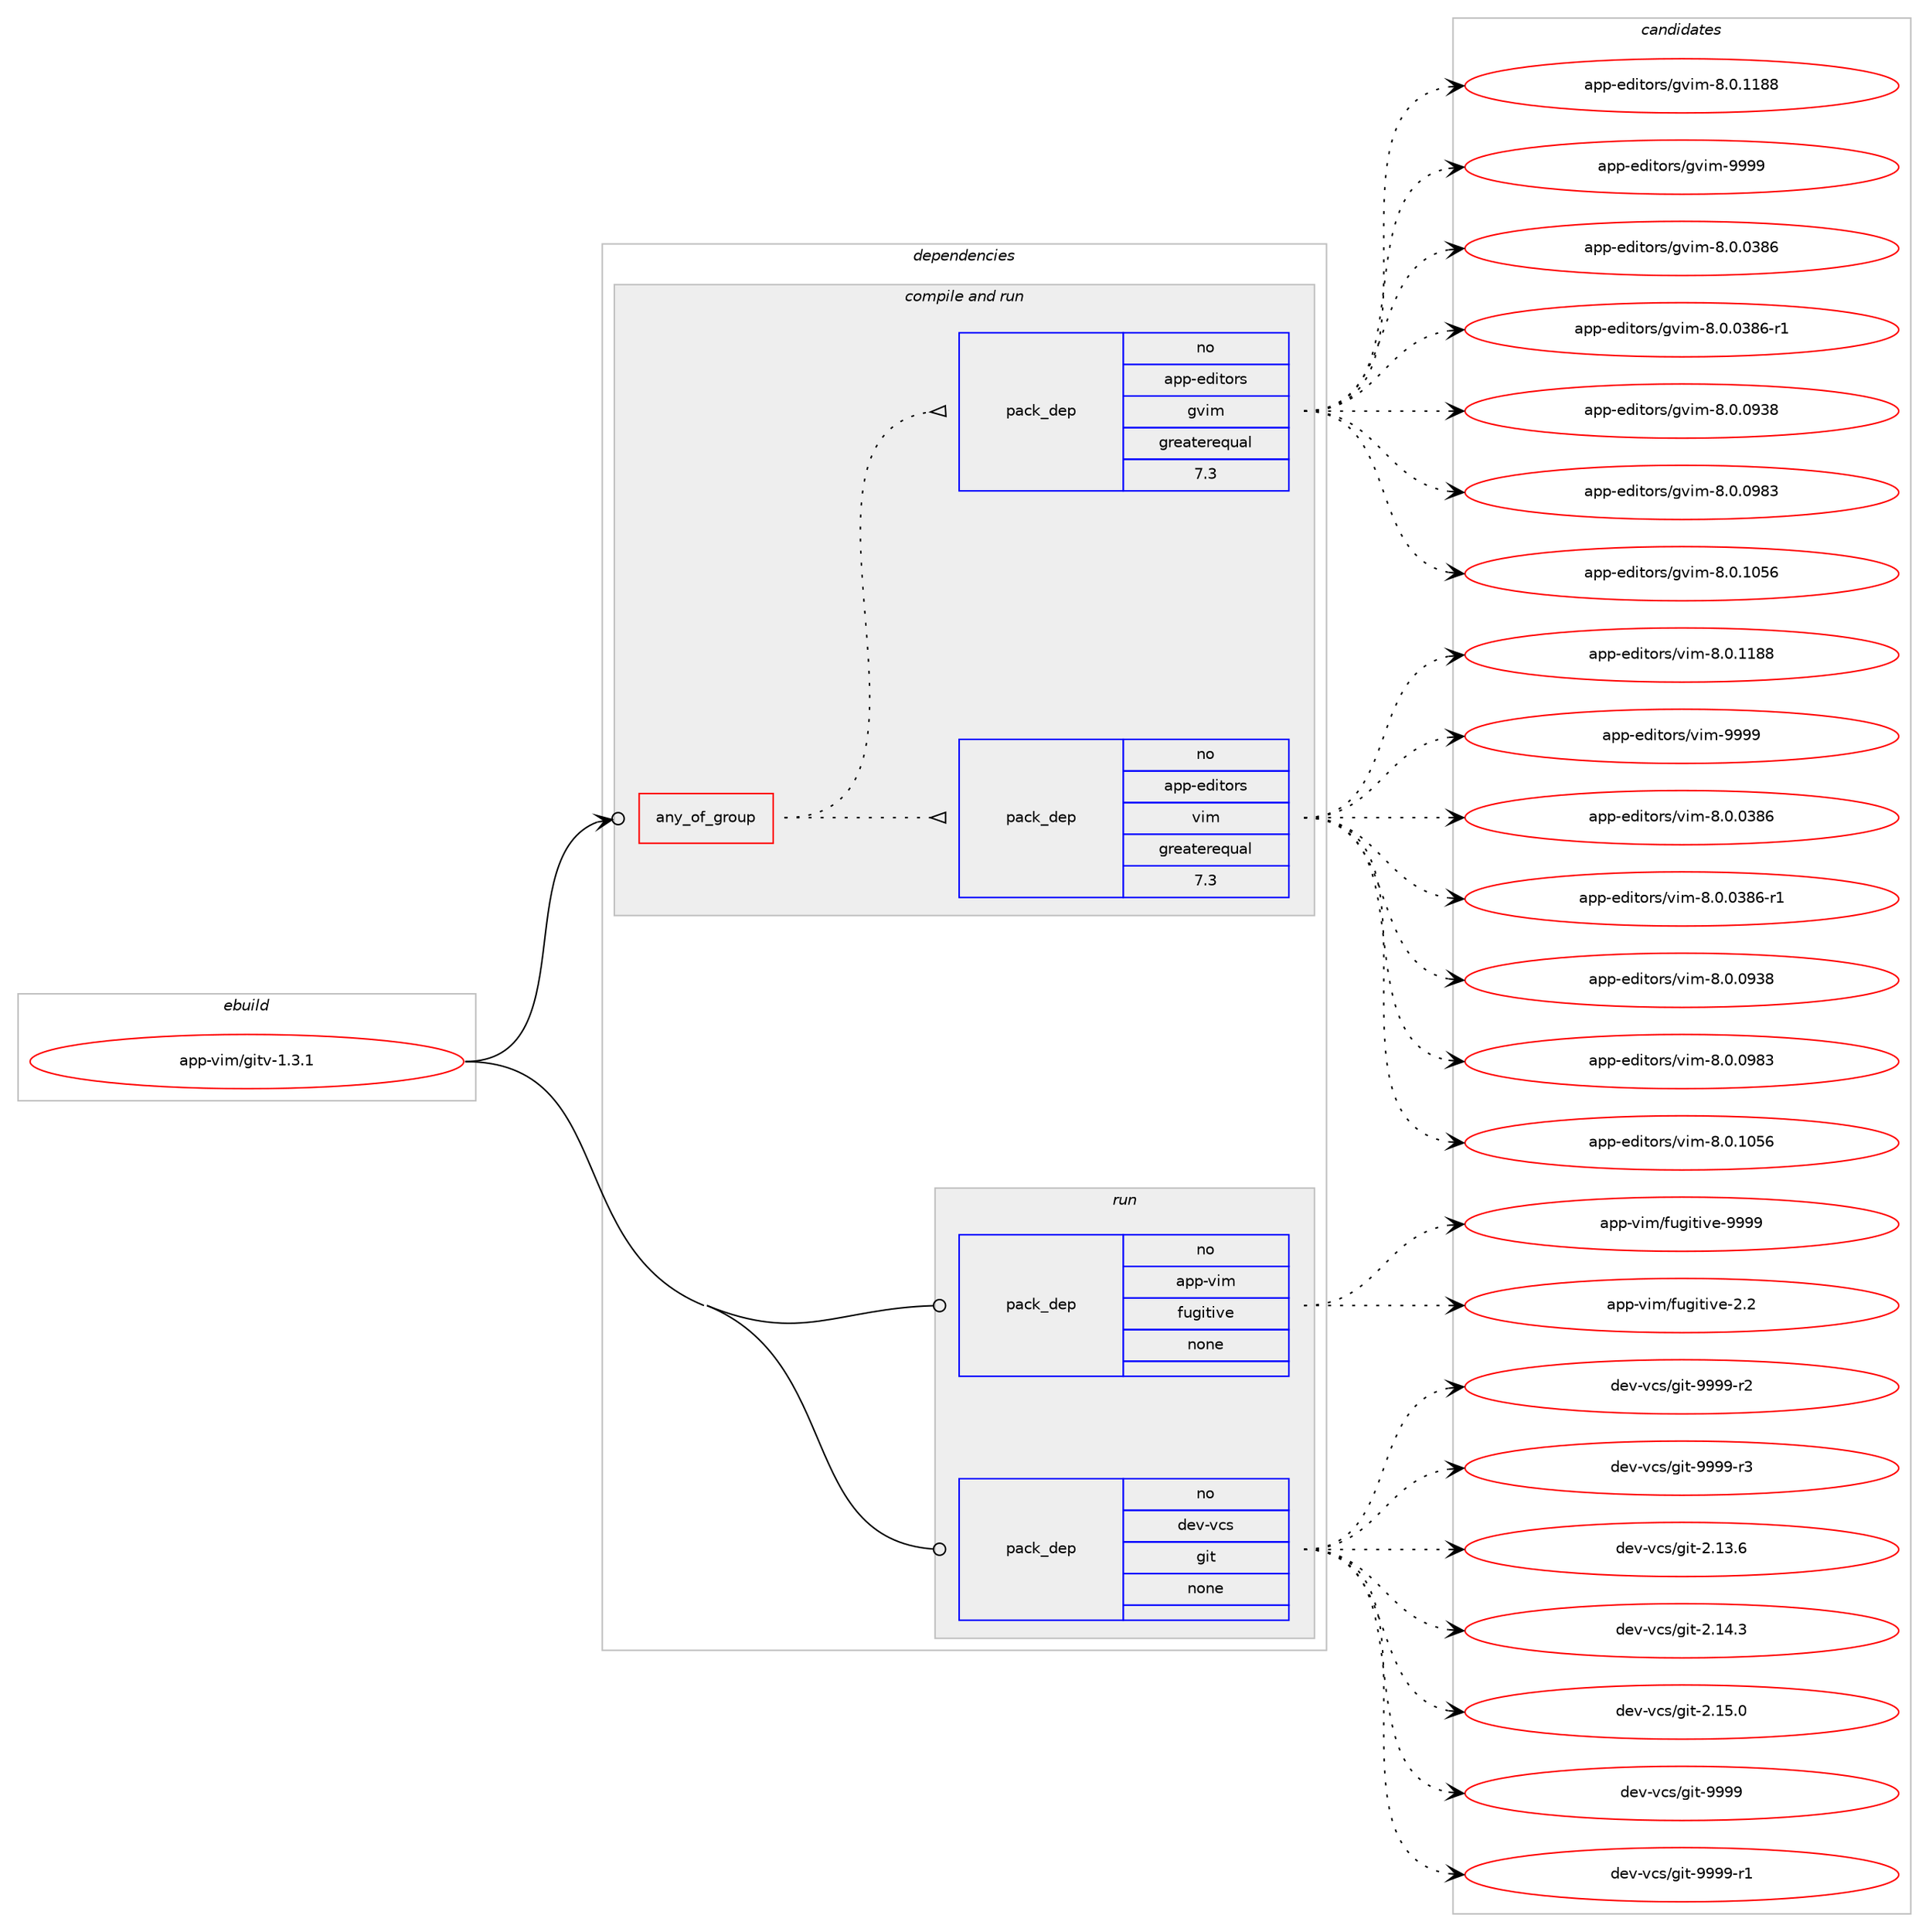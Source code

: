 digraph prolog {

# *************
# Graph options
# *************

newrank=true;
concentrate=true;
compound=true;
graph [rankdir=LR,fontname=Helvetica,fontsize=10,ranksep=1.5];#, ranksep=2.5, nodesep=0.2];
edge  [arrowhead=vee];
node  [fontname=Helvetica,fontsize=10];

# **********
# The ebuild
# **********

subgraph cluster_leftcol {
color=gray;
rank=same;
label=<<i>ebuild</i>>;
id [label="app-vim/gitv-1.3.1", color=red, width=4, href="../app-vim/gitv-1.3.1.svg"];
}

# ****************
# The dependencies
# ****************

subgraph cluster_midcol {
color=gray;
label=<<i>dependencies</i>>;
subgraph cluster_compile {
fillcolor="#eeeeee";
style=filled;
label=<<i>compile</i>>;
}
subgraph cluster_compileandrun {
fillcolor="#eeeeee";
style=filled;
label=<<i>compile and run</i>>;
subgraph any1230 {
dependency63044 [label=<<TABLE BORDER="0" CELLBORDER="1" CELLSPACING="0" CELLPADDING="4"><TR><TD CELLPADDING="10">any_of_group</TD></TR></TABLE>>, shape=none, color=red];subgraph pack46101 {
dependency63045 [label=<<TABLE BORDER="0" CELLBORDER="1" CELLSPACING="0" CELLPADDING="4" WIDTH="220"><TR><TD ROWSPAN="6" CELLPADDING="30">pack_dep</TD></TR><TR><TD WIDTH="110">no</TD></TR><TR><TD>app-editors</TD></TR><TR><TD>vim</TD></TR><TR><TD>greaterequal</TD></TR><TR><TD>7.3</TD></TR></TABLE>>, shape=none, color=blue];
}
dependency63044:e -> dependency63045:w [weight=20,style="dotted",arrowhead="oinv"];
subgraph pack46102 {
dependency63046 [label=<<TABLE BORDER="0" CELLBORDER="1" CELLSPACING="0" CELLPADDING="4" WIDTH="220"><TR><TD ROWSPAN="6" CELLPADDING="30">pack_dep</TD></TR><TR><TD WIDTH="110">no</TD></TR><TR><TD>app-editors</TD></TR><TR><TD>gvim</TD></TR><TR><TD>greaterequal</TD></TR><TR><TD>7.3</TD></TR></TABLE>>, shape=none, color=blue];
}
dependency63044:e -> dependency63046:w [weight=20,style="dotted",arrowhead="oinv"];
}
id:e -> dependency63044:w [weight=20,style="solid",arrowhead="odotvee"];
}
subgraph cluster_run {
fillcolor="#eeeeee";
style=filled;
label=<<i>run</i>>;
subgraph pack46103 {
dependency63047 [label=<<TABLE BORDER="0" CELLBORDER="1" CELLSPACING="0" CELLPADDING="4" WIDTH="220"><TR><TD ROWSPAN="6" CELLPADDING="30">pack_dep</TD></TR><TR><TD WIDTH="110">no</TD></TR><TR><TD>app-vim</TD></TR><TR><TD>fugitive</TD></TR><TR><TD>none</TD></TR><TR><TD></TD></TR></TABLE>>, shape=none, color=blue];
}
id:e -> dependency63047:w [weight=20,style="solid",arrowhead="odot"];
subgraph pack46104 {
dependency63048 [label=<<TABLE BORDER="0" CELLBORDER="1" CELLSPACING="0" CELLPADDING="4" WIDTH="220"><TR><TD ROWSPAN="6" CELLPADDING="30">pack_dep</TD></TR><TR><TD WIDTH="110">no</TD></TR><TR><TD>dev-vcs</TD></TR><TR><TD>git</TD></TR><TR><TD>none</TD></TR><TR><TD></TD></TR></TABLE>>, shape=none, color=blue];
}
id:e -> dependency63048:w [weight=20,style="solid",arrowhead="odot"];
}
}

# **************
# The candidates
# **************

subgraph cluster_choices {
rank=same;
color=gray;
label=<<i>candidates</i>>;

subgraph choice46101 {
color=black;
nodesep=1;
choice971121124510110010511611111411547118105109455646484648515654 [label="app-editors/vim-8.0.0386", color=red, width=4,href="../app-editors/vim-8.0.0386.svg"];
choice9711211245101100105116111114115471181051094556464846485156544511449 [label="app-editors/vim-8.0.0386-r1", color=red, width=4,href="../app-editors/vim-8.0.0386-r1.svg"];
choice971121124510110010511611111411547118105109455646484648575156 [label="app-editors/vim-8.0.0938", color=red, width=4,href="../app-editors/vim-8.0.0938.svg"];
choice971121124510110010511611111411547118105109455646484648575651 [label="app-editors/vim-8.0.0983", color=red, width=4,href="../app-editors/vim-8.0.0983.svg"];
choice971121124510110010511611111411547118105109455646484649485354 [label="app-editors/vim-8.0.1056", color=red, width=4,href="../app-editors/vim-8.0.1056.svg"];
choice971121124510110010511611111411547118105109455646484649495656 [label="app-editors/vim-8.0.1188", color=red, width=4,href="../app-editors/vim-8.0.1188.svg"];
choice9711211245101100105116111114115471181051094557575757 [label="app-editors/vim-9999", color=red, width=4,href="../app-editors/vim-9999.svg"];
dependency63045:e -> choice971121124510110010511611111411547118105109455646484648515654:w [style=dotted,weight="100"];
dependency63045:e -> choice9711211245101100105116111114115471181051094556464846485156544511449:w [style=dotted,weight="100"];
dependency63045:e -> choice971121124510110010511611111411547118105109455646484648575156:w [style=dotted,weight="100"];
dependency63045:e -> choice971121124510110010511611111411547118105109455646484648575651:w [style=dotted,weight="100"];
dependency63045:e -> choice971121124510110010511611111411547118105109455646484649485354:w [style=dotted,weight="100"];
dependency63045:e -> choice971121124510110010511611111411547118105109455646484649495656:w [style=dotted,weight="100"];
dependency63045:e -> choice9711211245101100105116111114115471181051094557575757:w [style=dotted,weight="100"];
}
subgraph choice46102 {
color=black;
nodesep=1;
choice971121124510110010511611111411547103118105109455646484648515654 [label="app-editors/gvim-8.0.0386", color=red, width=4,href="../app-editors/gvim-8.0.0386.svg"];
choice9711211245101100105116111114115471031181051094556464846485156544511449 [label="app-editors/gvim-8.0.0386-r1", color=red, width=4,href="../app-editors/gvim-8.0.0386-r1.svg"];
choice971121124510110010511611111411547103118105109455646484648575156 [label="app-editors/gvim-8.0.0938", color=red, width=4,href="../app-editors/gvim-8.0.0938.svg"];
choice971121124510110010511611111411547103118105109455646484648575651 [label="app-editors/gvim-8.0.0983", color=red, width=4,href="../app-editors/gvim-8.0.0983.svg"];
choice971121124510110010511611111411547103118105109455646484649485354 [label="app-editors/gvim-8.0.1056", color=red, width=4,href="../app-editors/gvim-8.0.1056.svg"];
choice971121124510110010511611111411547103118105109455646484649495656 [label="app-editors/gvim-8.0.1188", color=red, width=4,href="../app-editors/gvim-8.0.1188.svg"];
choice9711211245101100105116111114115471031181051094557575757 [label="app-editors/gvim-9999", color=red, width=4,href="../app-editors/gvim-9999.svg"];
dependency63046:e -> choice971121124510110010511611111411547103118105109455646484648515654:w [style=dotted,weight="100"];
dependency63046:e -> choice9711211245101100105116111114115471031181051094556464846485156544511449:w [style=dotted,weight="100"];
dependency63046:e -> choice971121124510110010511611111411547103118105109455646484648575156:w [style=dotted,weight="100"];
dependency63046:e -> choice971121124510110010511611111411547103118105109455646484648575651:w [style=dotted,weight="100"];
dependency63046:e -> choice971121124510110010511611111411547103118105109455646484649485354:w [style=dotted,weight="100"];
dependency63046:e -> choice971121124510110010511611111411547103118105109455646484649495656:w [style=dotted,weight="100"];
dependency63046:e -> choice9711211245101100105116111114115471031181051094557575757:w [style=dotted,weight="100"];
}
subgraph choice46103 {
color=black;
nodesep=1;
choice97112112451181051094710211710310511610511810145504650 [label="app-vim/fugitive-2.2", color=red, width=4,href="../app-vim/fugitive-2.2.svg"];
choice9711211245118105109471021171031051161051181014557575757 [label="app-vim/fugitive-9999", color=red, width=4,href="../app-vim/fugitive-9999.svg"];
dependency63047:e -> choice97112112451181051094710211710310511610511810145504650:w [style=dotted,weight="100"];
dependency63047:e -> choice9711211245118105109471021171031051161051181014557575757:w [style=dotted,weight="100"];
}
subgraph choice46104 {
color=black;
nodesep=1;
choice10010111845118991154710310511645504649514654 [label="dev-vcs/git-2.13.6", color=red, width=4,href="../dev-vcs/git-2.13.6.svg"];
choice10010111845118991154710310511645504649524651 [label="dev-vcs/git-2.14.3", color=red, width=4,href="../dev-vcs/git-2.14.3.svg"];
choice10010111845118991154710310511645504649534648 [label="dev-vcs/git-2.15.0", color=red, width=4,href="../dev-vcs/git-2.15.0.svg"];
choice1001011184511899115471031051164557575757 [label="dev-vcs/git-9999", color=red, width=4,href="../dev-vcs/git-9999.svg"];
choice10010111845118991154710310511645575757574511449 [label="dev-vcs/git-9999-r1", color=red, width=4,href="../dev-vcs/git-9999-r1.svg"];
choice10010111845118991154710310511645575757574511450 [label="dev-vcs/git-9999-r2", color=red, width=4,href="../dev-vcs/git-9999-r2.svg"];
choice10010111845118991154710310511645575757574511451 [label="dev-vcs/git-9999-r3", color=red, width=4,href="../dev-vcs/git-9999-r3.svg"];
dependency63048:e -> choice10010111845118991154710310511645504649514654:w [style=dotted,weight="100"];
dependency63048:e -> choice10010111845118991154710310511645504649524651:w [style=dotted,weight="100"];
dependency63048:e -> choice10010111845118991154710310511645504649534648:w [style=dotted,weight="100"];
dependency63048:e -> choice1001011184511899115471031051164557575757:w [style=dotted,weight="100"];
dependency63048:e -> choice10010111845118991154710310511645575757574511449:w [style=dotted,weight="100"];
dependency63048:e -> choice10010111845118991154710310511645575757574511450:w [style=dotted,weight="100"];
dependency63048:e -> choice10010111845118991154710310511645575757574511451:w [style=dotted,weight="100"];
}
}

}
